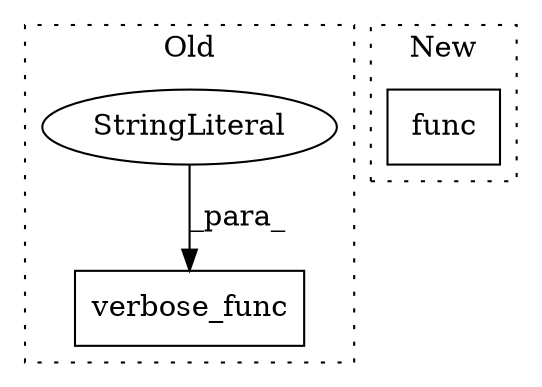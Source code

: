 digraph G {
subgraph cluster0 {
1 [label="verbose_func" a="32" s="2234,2288" l="13,1" shape="box"];
3 [label="StringLiteral" a="45" s="2265" l="10" shape="ellipse"];
label = "Old";
style="dotted";
}
subgraph cluster1 {
2 [label="func" a="32" s="2165,2171" l="5,1" shape="box"];
label = "New";
style="dotted";
}
3 -> 1 [label="_para_"];
}